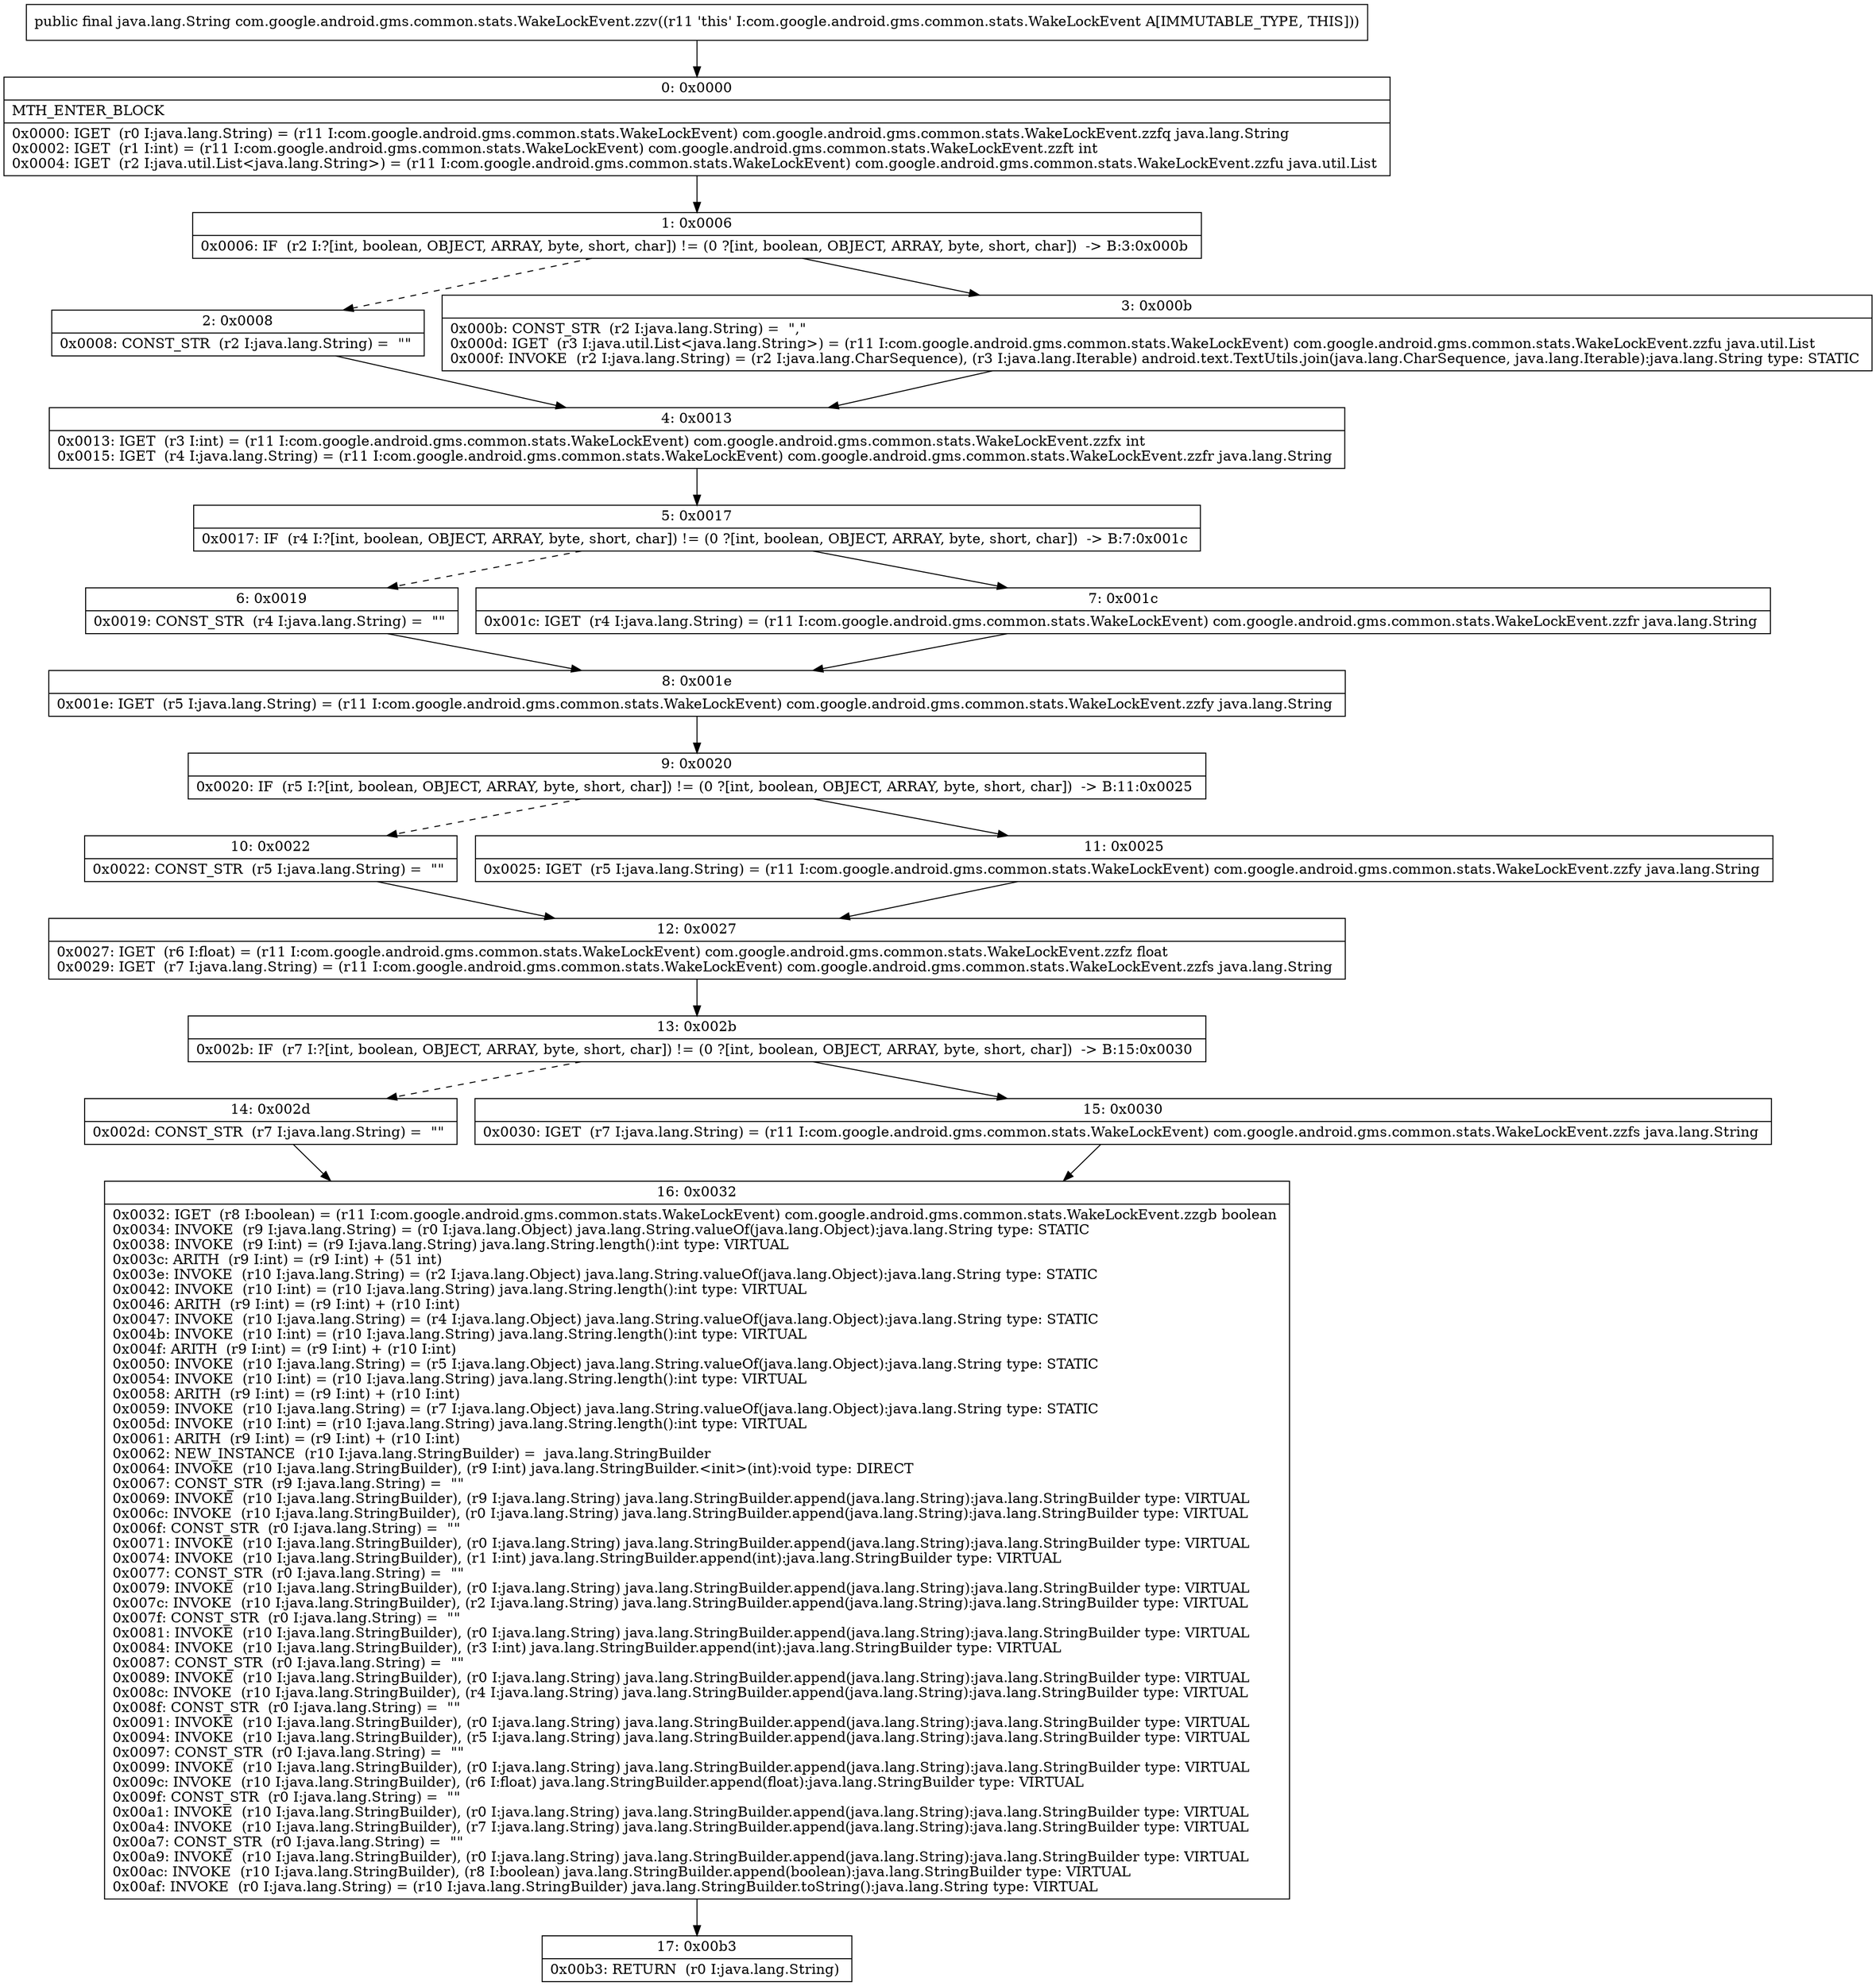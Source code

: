 digraph "CFG forcom.google.android.gms.common.stats.WakeLockEvent.zzv()Ljava\/lang\/String;" {
Node_0 [shape=record,label="{0\:\ 0x0000|MTH_ENTER_BLOCK\l|0x0000: IGET  (r0 I:java.lang.String) = (r11 I:com.google.android.gms.common.stats.WakeLockEvent) com.google.android.gms.common.stats.WakeLockEvent.zzfq java.lang.String \l0x0002: IGET  (r1 I:int) = (r11 I:com.google.android.gms.common.stats.WakeLockEvent) com.google.android.gms.common.stats.WakeLockEvent.zzft int \l0x0004: IGET  (r2 I:java.util.List\<java.lang.String\>) = (r11 I:com.google.android.gms.common.stats.WakeLockEvent) com.google.android.gms.common.stats.WakeLockEvent.zzfu java.util.List \l}"];
Node_1 [shape=record,label="{1\:\ 0x0006|0x0006: IF  (r2 I:?[int, boolean, OBJECT, ARRAY, byte, short, char]) != (0 ?[int, boolean, OBJECT, ARRAY, byte, short, char])  \-\> B:3:0x000b \l}"];
Node_2 [shape=record,label="{2\:\ 0x0008|0x0008: CONST_STR  (r2 I:java.lang.String) =  \"\" \l}"];
Node_3 [shape=record,label="{3\:\ 0x000b|0x000b: CONST_STR  (r2 I:java.lang.String) =  \",\" \l0x000d: IGET  (r3 I:java.util.List\<java.lang.String\>) = (r11 I:com.google.android.gms.common.stats.WakeLockEvent) com.google.android.gms.common.stats.WakeLockEvent.zzfu java.util.List \l0x000f: INVOKE  (r2 I:java.lang.String) = (r2 I:java.lang.CharSequence), (r3 I:java.lang.Iterable) android.text.TextUtils.join(java.lang.CharSequence, java.lang.Iterable):java.lang.String type: STATIC \l}"];
Node_4 [shape=record,label="{4\:\ 0x0013|0x0013: IGET  (r3 I:int) = (r11 I:com.google.android.gms.common.stats.WakeLockEvent) com.google.android.gms.common.stats.WakeLockEvent.zzfx int \l0x0015: IGET  (r4 I:java.lang.String) = (r11 I:com.google.android.gms.common.stats.WakeLockEvent) com.google.android.gms.common.stats.WakeLockEvent.zzfr java.lang.String \l}"];
Node_5 [shape=record,label="{5\:\ 0x0017|0x0017: IF  (r4 I:?[int, boolean, OBJECT, ARRAY, byte, short, char]) != (0 ?[int, boolean, OBJECT, ARRAY, byte, short, char])  \-\> B:7:0x001c \l}"];
Node_6 [shape=record,label="{6\:\ 0x0019|0x0019: CONST_STR  (r4 I:java.lang.String) =  \"\" \l}"];
Node_7 [shape=record,label="{7\:\ 0x001c|0x001c: IGET  (r4 I:java.lang.String) = (r11 I:com.google.android.gms.common.stats.WakeLockEvent) com.google.android.gms.common.stats.WakeLockEvent.zzfr java.lang.String \l}"];
Node_8 [shape=record,label="{8\:\ 0x001e|0x001e: IGET  (r5 I:java.lang.String) = (r11 I:com.google.android.gms.common.stats.WakeLockEvent) com.google.android.gms.common.stats.WakeLockEvent.zzfy java.lang.String \l}"];
Node_9 [shape=record,label="{9\:\ 0x0020|0x0020: IF  (r5 I:?[int, boolean, OBJECT, ARRAY, byte, short, char]) != (0 ?[int, boolean, OBJECT, ARRAY, byte, short, char])  \-\> B:11:0x0025 \l}"];
Node_10 [shape=record,label="{10\:\ 0x0022|0x0022: CONST_STR  (r5 I:java.lang.String) =  \"\" \l}"];
Node_11 [shape=record,label="{11\:\ 0x0025|0x0025: IGET  (r5 I:java.lang.String) = (r11 I:com.google.android.gms.common.stats.WakeLockEvent) com.google.android.gms.common.stats.WakeLockEvent.zzfy java.lang.String \l}"];
Node_12 [shape=record,label="{12\:\ 0x0027|0x0027: IGET  (r6 I:float) = (r11 I:com.google.android.gms.common.stats.WakeLockEvent) com.google.android.gms.common.stats.WakeLockEvent.zzfz float \l0x0029: IGET  (r7 I:java.lang.String) = (r11 I:com.google.android.gms.common.stats.WakeLockEvent) com.google.android.gms.common.stats.WakeLockEvent.zzfs java.lang.String \l}"];
Node_13 [shape=record,label="{13\:\ 0x002b|0x002b: IF  (r7 I:?[int, boolean, OBJECT, ARRAY, byte, short, char]) != (0 ?[int, boolean, OBJECT, ARRAY, byte, short, char])  \-\> B:15:0x0030 \l}"];
Node_14 [shape=record,label="{14\:\ 0x002d|0x002d: CONST_STR  (r7 I:java.lang.String) =  \"\" \l}"];
Node_15 [shape=record,label="{15\:\ 0x0030|0x0030: IGET  (r7 I:java.lang.String) = (r11 I:com.google.android.gms.common.stats.WakeLockEvent) com.google.android.gms.common.stats.WakeLockEvent.zzfs java.lang.String \l}"];
Node_16 [shape=record,label="{16\:\ 0x0032|0x0032: IGET  (r8 I:boolean) = (r11 I:com.google.android.gms.common.stats.WakeLockEvent) com.google.android.gms.common.stats.WakeLockEvent.zzgb boolean \l0x0034: INVOKE  (r9 I:java.lang.String) = (r0 I:java.lang.Object) java.lang.String.valueOf(java.lang.Object):java.lang.String type: STATIC \l0x0038: INVOKE  (r9 I:int) = (r9 I:java.lang.String) java.lang.String.length():int type: VIRTUAL \l0x003c: ARITH  (r9 I:int) = (r9 I:int) + (51 int) \l0x003e: INVOKE  (r10 I:java.lang.String) = (r2 I:java.lang.Object) java.lang.String.valueOf(java.lang.Object):java.lang.String type: STATIC \l0x0042: INVOKE  (r10 I:int) = (r10 I:java.lang.String) java.lang.String.length():int type: VIRTUAL \l0x0046: ARITH  (r9 I:int) = (r9 I:int) + (r10 I:int) \l0x0047: INVOKE  (r10 I:java.lang.String) = (r4 I:java.lang.Object) java.lang.String.valueOf(java.lang.Object):java.lang.String type: STATIC \l0x004b: INVOKE  (r10 I:int) = (r10 I:java.lang.String) java.lang.String.length():int type: VIRTUAL \l0x004f: ARITH  (r9 I:int) = (r9 I:int) + (r10 I:int) \l0x0050: INVOKE  (r10 I:java.lang.String) = (r5 I:java.lang.Object) java.lang.String.valueOf(java.lang.Object):java.lang.String type: STATIC \l0x0054: INVOKE  (r10 I:int) = (r10 I:java.lang.String) java.lang.String.length():int type: VIRTUAL \l0x0058: ARITH  (r9 I:int) = (r9 I:int) + (r10 I:int) \l0x0059: INVOKE  (r10 I:java.lang.String) = (r7 I:java.lang.Object) java.lang.String.valueOf(java.lang.Object):java.lang.String type: STATIC \l0x005d: INVOKE  (r10 I:int) = (r10 I:java.lang.String) java.lang.String.length():int type: VIRTUAL \l0x0061: ARITH  (r9 I:int) = (r9 I:int) + (r10 I:int) \l0x0062: NEW_INSTANCE  (r10 I:java.lang.StringBuilder) =  java.lang.StringBuilder \l0x0064: INVOKE  (r10 I:java.lang.StringBuilder), (r9 I:int) java.lang.StringBuilder.\<init\>(int):void type: DIRECT \l0x0067: CONST_STR  (r9 I:java.lang.String) =  \"	\" \l0x0069: INVOKE  (r10 I:java.lang.StringBuilder), (r9 I:java.lang.String) java.lang.StringBuilder.append(java.lang.String):java.lang.StringBuilder type: VIRTUAL \l0x006c: INVOKE  (r10 I:java.lang.StringBuilder), (r0 I:java.lang.String) java.lang.StringBuilder.append(java.lang.String):java.lang.StringBuilder type: VIRTUAL \l0x006f: CONST_STR  (r0 I:java.lang.String) =  \"	\" \l0x0071: INVOKE  (r10 I:java.lang.StringBuilder), (r0 I:java.lang.String) java.lang.StringBuilder.append(java.lang.String):java.lang.StringBuilder type: VIRTUAL \l0x0074: INVOKE  (r10 I:java.lang.StringBuilder), (r1 I:int) java.lang.StringBuilder.append(int):java.lang.StringBuilder type: VIRTUAL \l0x0077: CONST_STR  (r0 I:java.lang.String) =  \"	\" \l0x0079: INVOKE  (r10 I:java.lang.StringBuilder), (r0 I:java.lang.String) java.lang.StringBuilder.append(java.lang.String):java.lang.StringBuilder type: VIRTUAL \l0x007c: INVOKE  (r10 I:java.lang.StringBuilder), (r2 I:java.lang.String) java.lang.StringBuilder.append(java.lang.String):java.lang.StringBuilder type: VIRTUAL \l0x007f: CONST_STR  (r0 I:java.lang.String) =  \"	\" \l0x0081: INVOKE  (r10 I:java.lang.StringBuilder), (r0 I:java.lang.String) java.lang.StringBuilder.append(java.lang.String):java.lang.StringBuilder type: VIRTUAL \l0x0084: INVOKE  (r10 I:java.lang.StringBuilder), (r3 I:int) java.lang.StringBuilder.append(int):java.lang.StringBuilder type: VIRTUAL \l0x0087: CONST_STR  (r0 I:java.lang.String) =  \"	\" \l0x0089: INVOKE  (r10 I:java.lang.StringBuilder), (r0 I:java.lang.String) java.lang.StringBuilder.append(java.lang.String):java.lang.StringBuilder type: VIRTUAL \l0x008c: INVOKE  (r10 I:java.lang.StringBuilder), (r4 I:java.lang.String) java.lang.StringBuilder.append(java.lang.String):java.lang.StringBuilder type: VIRTUAL \l0x008f: CONST_STR  (r0 I:java.lang.String) =  \"	\" \l0x0091: INVOKE  (r10 I:java.lang.StringBuilder), (r0 I:java.lang.String) java.lang.StringBuilder.append(java.lang.String):java.lang.StringBuilder type: VIRTUAL \l0x0094: INVOKE  (r10 I:java.lang.StringBuilder), (r5 I:java.lang.String) java.lang.StringBuilder.append(java.lang.String):java.lang.StringBuilder type: VIRTUAL \l0x0097: CONST_STR  (r0 I:java.lang.String) =  \"	\" \l0x0099: INVOKE  (r10 I:java.lang.StringBuilder), (r0 I:java.lang.String) java.lang.StringBuilder.append(java.lang.String):java.lang.StringBuilder type: VIRTUAL \l0x009c: INVOKE  (r10 I:java.lang.StringBuilder), (r6 I:float) java.lang.StringBuilder.append(float):java.lang.StringBuilder type: VIRTUAL \l0x009f: CONST_STR  (r0 I:java.lang.String) =  \"	\" \l0x00a1: INVOKE  (r10 I:java.lang.StringBuilder), (r0 I:java.lang.String) java.lang.StringBuilder.append(java.lang.String):java.lang.StringBuilder type: VIRTUAL \l0x00a4: INVOKE  (r10 I:java.lang.StringBuilder), (r7 I:java.lang.String) java.lang.StringBuilder.append(java.lang.String):java.lang.StringBuilder type: VIRTUAL \l0x00a7: CONST_STR  (r0 I:java.lang.String) =  \"	\" \l0x00a9: INVOKE  (r10 I:java.lang.StringBuilder), (r0 I:java.lang.String) java.lang.StringBuilder.append(java.lang.String):java.lang.StringBuilder type: VIRTUAL \l0x00ac: INVOKE  (r10 I:java.lang.StringBuilder), (r8 I:boolean) java.lang.StringBuilder.append(boolean):java.lang.StringBuilder type: VIRTUAL \l0x00af: INVOKE  (r0 I:java.lang.String) = (r10 I:java.lang.StringBuilder) java.lang.StringBuilder.toString():java.lang.String type: VIRTUAL \l}"];
Node_17 [shape=record,label="{17\:\ 0x00b3|0x00b3: RETURN  (r0 I:java.lang.String) \l}"];
MethodNode[shape=record,label="{public final java.lang.String com.google.android.gms.common.stats.WakeLockEvent.zzv((r11 'this' I:com.google.android.gms.common.stats.WakeLockEvent A[IMMUTABLE_TYPE, THIS])) }"];
MethodNode -> Node_0;
Node_0 -> Node_1;
Node_1 -> Node_2[style=dashed];
Node_1 -> Node_3;
Node_2 -> Node_4;
Node_3 -> Node_4;
Node_4 -> Node_5;
Node_5 -> Node_6[style=dashed];
Node_5 -> Node_7;
Node_6 -> Node_8;
Node_7 -> Node_8;
Node_8 -> Node_9;
Node_9 -> Node_10[style=dashed];
Node_9 -> Node_11;
Node_10 -> Node_12;
Node_11 -> Node_12;
Node_12 -> Node_13;
Node_13 -> Node_14[style=dashed];
Node_13 -> Node_15;
Node_14 -> Node_16;
Node_15 -> Node_16;
Node_16 -> Node_17;
}

